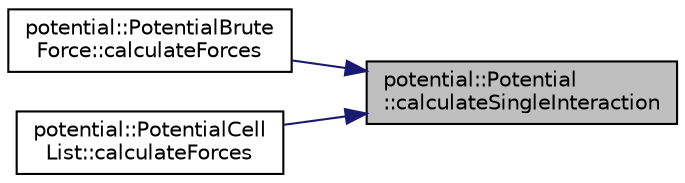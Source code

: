 digraph "potential::Potential::calculateSingleInteraction"
{
 // LATEX_PDF_SIZE
  edge [fontname="Helvetica",fontsize="10",labelfontname="Helvetica",labelfontsize="10"];
  node [fontname="Helvetica",fontsize="10",shape=record];
  rankdir="RL";
  Node1 [label="potential::Potential\l::calculateSingleInteraction",height=0.2,width=0.4,color="black", fillcolor="grey75", style="filled", fontcolor="black",tooltip="inner part of the double loop to calculate non-bonded inter molecular interactions"];
  Node1 -> Node2 [dir="back",color="midnightblue",fontsize="10",style="solid",fontname="Helvetica"];
  Node2 [label="potential::PotentialBrute\lForce::calculateForces",height=0.2,width=0.4,color="black", fillcolor="white", style="filled",URL="$classpotential_1_1PotentialBruteForce.html#a3c4b473d8c9344ab965fd6f9239ea87b",tooltip="calculates forces, coulombic and non-coulombic energy for brute force routine"];
  Node1 -> Node3 [dir="back",color="midnightblue",fontsize="10",style="solid",fontname="Helvetica"];
  Node3 [label="potential::PotentialCell\lList::calculateForces",height=0.2,width=0.4,color="black", fillcolor="white", style="filled",URL="$classpotential_1_1PotentialCellList.html#aa81e7197139c8d635ddf78c570a30154",tooltip="calculates forces, coulombic and non-coulombic energy for cell list routine"];
}
